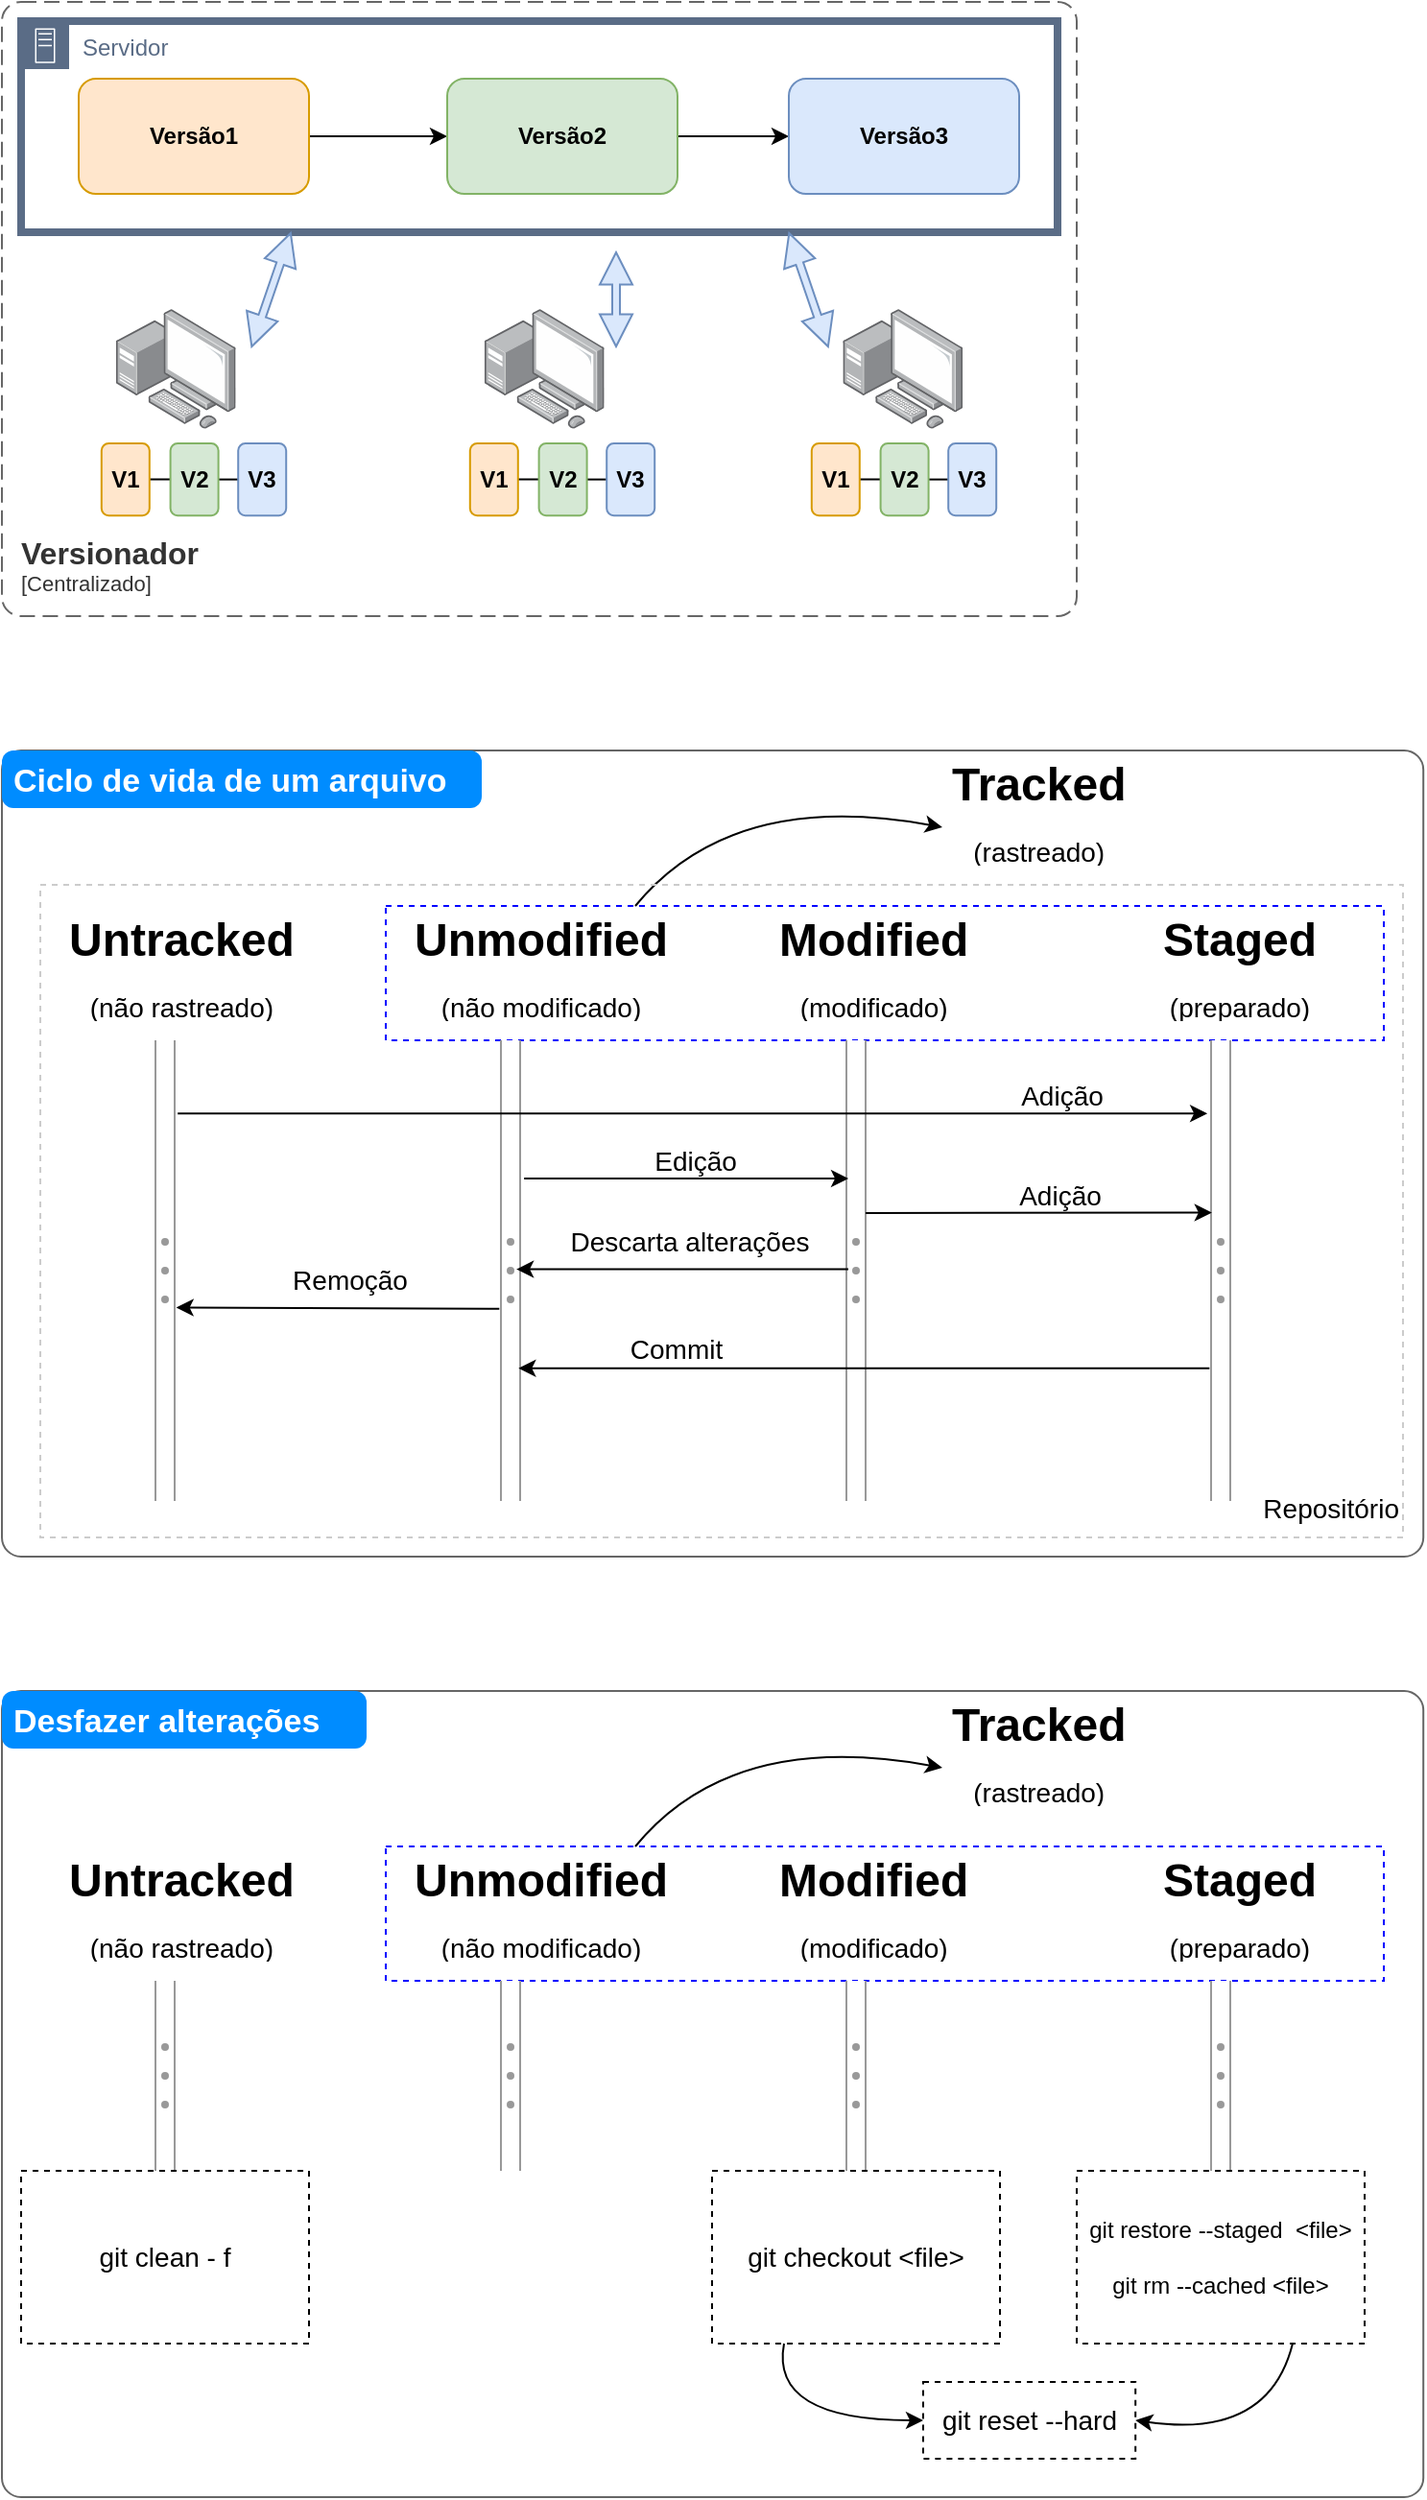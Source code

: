 <mxfile version="20.2.8" type="device"><diagram id="sbzTFoxWc9bYgqj8dJ7m" name="Page-1"><mxGraphModel dx="798" dy="593" grid="1" gridSize="10" guides="1" tooltips="1" connect="1" arrows="1" fold="1" page="1" pageScale="1" pageWidth="850" pageHeight="1100" math="0" shadow="0"><root><mxCell id="0"/><mxCell id="1" parent="0"/><object placeholders="1" c4Name="Versionador" c4Type="ContainerScopeBoundary" c4Application="Centralizado" label="&lt;font style=&quot;font-size: 16px&quot;&gt;&lt;b&gt;&lt;div style=&quot;text-align: left&quot;&gt;%c4Name%&lt;/div&gt;&lt;/b&gt;&lt;/font&gt;&lt;div style=&quot;text-align: left&quot;&gt;[%c4Application%]&lt;/div&gt;" id="xvijyo4ot158BjymFoz0-2"><mxCell style="rounded=1;fontSize=11;whiteSpace=wrap;html=1;dashed=1;arcSize=20;fillColor=none;strokeColor=#666666;fontColor=#333333;labelBackgroundColor=none;align=left;verticalAlign=bottom;labelBorderColor=none;spacingTop=0;spacing=10;dashPattern=8 4;metaEdit=1;rotatable=0;perimeter=rectanglePerimeter;noLabel=0;labelPadding=0;allowArrows=0;connectable=0;expand=0;recursiveResize=0;editable=1;pointerEvents=0;absoluteArcSize=1;points=[[0.25,0,0],[0.5,0,0],[0.75,0,0],[1,0.25,0],[1,0.5,0],[1,0.75,0],[0.75,1,0],[0.5,1,0],[0.25,1,0],[0,0.75,0],[0,0.5,0],[0,0.25,0]];" vertex="1" parent="1"><mxGeometry x="40" y="30" width="560" height="320" as="geometry"/></mxCell></object><mxCell id="xvijyo4ot158BjymFoz0-3" value="Servidor" style="points=[[0,0],[0.25,0],[0.5,0],[0.75,0],[1,0],[1,0.25],[1,0.5],[1,0.75],[1,1],[0.75,1],[0.5,1],[0.25,1],[0,1],[0,0.75],[0,0.5],[0,0.25]];outlineConnect=0;gradientColor=none;html=1;whiteSpace=wrap;fontSize=12;fontStyle=0;container=1;pointerEvents=0;collapsible=0;recursiveResize=0;shape=mxgraph.aws4.group;grIcon=mxgraph.aws4.group_on_premise;strokeColor=#5A6C86;fillColor=none;verticalAlign=top;align=left;spacingLeft=30;fontColor=#5A6C86;strokeWidth=4;" vertex="1" parent="1"><mxGeometry x="50" y="40" width="540" height="110" as="geometry"/></mxCell><mxCell id="xvijyo4ot158BjymFoz0-7" value="" style="edgeStyle=orthogonalEdgeStyle;rounded=0;orthogonalLoop=1;jettySize=auto;html=1;" edge="1" parent="1" source="xvijyo4ot158BjymFoz0-4" target="xvijyo4ot158BjymFoz0-5"><mxGeometry relative="1" as="geometry"/></mxCell><mxCell id="xvijyo4ot158BjymFoz0-4" value="&lt;b&gt;Versão1&lt;/b&gt;" style="rounded=1;whiteSpace=wrap;html=1;fillColor=#ffe6cc;strokeColor=#d79b00;" vertex="1" parent="1"><mxGeometry x="80" y="70" width="120" height="60" as="geometry"/></mxCell><mxCell id="xvijyo4ot158BjymFoz0-8" value="" style="edgeStyle=orthogonalEdgeStyle;rounded=0;orthogonalLoop=1;jettySize=auto;html=1;" edge="1" parent="1" source="xvijyo4ot158BjymFoz0-5" target="xvijyo4ot158BjymFoz0-6"><mxGeometry relative="1" as="geometry"/></mxCell><mxCell id="xvijyo4ot158BjymFoz0-5" value="&lt;b&gt;Versão2&lt;/b&gt;" style="rounded=1;whiteSpace=wrap;html=1;fillColor=#d5e8d4;strokeColor=#82b366;" vertex="1" parent="1"><mxGeometry x="272" y="70" width="120" height="60" as="geometry"/></mxCell><mxCell id="xvijyo4ot158BjymFoz0-6" value="&lt;b&gt;Versão3&lt;/b&gt;" style="rounded=1;whiteSpace=wrap;html=1;fillColor=#dae8fc;strokeColor=#6c8ebf;" vertex="1" parent="1"><mxGeometry x="450" y="70" width="120" height="60" as="geometry"/></mxCell><mxCell id="xvijyo4ot158BjymFoz0-9" value="" style="points=[];aspect=fixed;html=1;align=center;shadow=0;dashed=0;image;image=img/lib/allied_telesis/computer_and_terminals/Personal_Computer_with_Server.svg;strokeWidth=4;" vertex="1" parent="1"><mxGeometry x="99.4" y="190" width="62.4" height="62.4" as="geometry"/></mxCell><mxCell id="xvijyo4ot158BjymFoz0-19" style="edgeStyle=orthogonalEdgeStyle;rounded=0;orthogonalLoop=1;jettySize=auto;html=1;entryX=0;entryY=0.5;entryDx=0;entryDy=0;endArrow=none;endFill=0;" edge="1" parent="1" source="xvijyo4ot158BjymFoz0-10" target="xvijyo4ot158BjymFoz0-11"><mxGeometry relative="1" as="geometry"/></mxCell><mxCell id="xvijyo4ot158BjymFoz0-10" value="&lt;b&gt;V1&lt;/b&gt;" style="rounded=1;whiteSpace=wrap;html=1;fillColor=#ffe6cc;strokeColor=#d79b00;" vertex="1" parent="1"><mxGeometry x="91.9" y="260" width="25" height="37.6" as="geometry"/></mxCell><mxCell id="xvijyo4ot158BjymFoz0-20" style="edgeStyle=orthogonalEdgeStyle;rounded=0;orthogonalLoop=1;jettySize=auto;html=1;exitX=1;exitY=0.5;exitDx=0;exitDy=0;entryX=0;entryY=0.5;entryDx=0;entryDy=0;endArrow=none;endFill=0;" edge="1" parent="1" source="xvijyo4ot158BjymFoz0-11" target="xvijyo4ot158BjymFoz0-12"><mxGeometry relative="1" as="geometry"/></mxCell><mxCell id="xvijyo4ot158BjymFoz0-11" value="&lt;b&gt;V2&lt;/b&gt;" style="rounded=1;whiteSpace=wrap;html=1;fillColor=#d5e8d4;strokeColor=#82b366;" vertex="1" parent="1"><mxGeometry x="127.8" y="260" width="25" height="37.6" as="geometry"/></mxCell><mxCell id="xvijyo4ot158BjymFoz0-12" value="&lt;b&gt;V3&lt;/b&gt;" style="rounded=1;whiteSpace=wrap;html=1;fillColor=#dae8fc;strokeColor=#6c8ebf;" vertex="1" parent="1"><mxGeometry x="163.1" y="260" width="25" height="37.6" as="geometry"/></mxCell><mxCell id="xvijyo4ot158BjymFoz0-13" value="" style="points=[];aspect=fixed;html=1;align=center;shadow=0;dashed=0;image;image=img/lib/allied_telesis/computer_and_terminals/Personal_Computer_with_Server.svg;strokeWidth=4;" vertex="1" parent="1"><mxGeometry x="478.2" y="190" width="62.4" height="62.4" as="geometry"/></mxCell><mxCell id="xvijyo4ot158BjymFoz0-14" value="" style="points=[];aspect=fixed;html=1;align=center;shadow=0;dashed=0;image;image=img/lib/allied_telesis/computer_and_terminals/Personal_Computer_with_Server.svg;strokeWidth=4;" vertex="1" parent="1"><mxGeometry x="291.4" y="190" width="62.4" height="62.4" as="geometry"/></mxCell><mxCell id="xvijyo4ot158BjymFoz0-15" value="" style="shape=flexArrow;endArrow=classic;startArrow=classic;html=1;rounded=0;width=4;endSize=5.26;startWidth=12;startSize=5.26;endWidth=12;fillColor=#dae8fc;strokeColor=#6c8ebf;" edge="1" parent="1"><mxGeometry width="100" height="100" relative="1" as="geometry"><mxPoint x="170" y="210" as="sourcePoint"/><mxPoint x="190.6" y="150" as="targetPoint"/></mxGeometry></mxCell><mxCell id="xvijyo4ot158BjymFoz0-16" value="" style="shape=flexArrow;endArrow=classic;startArrow=classic;html=1;rounded=0;width=4;endSize=5.26;startWidth=12;startSize=5.26;endWidth=12;fillColor=#dae8fc;strokeColor=#6c8ebf;" edge="1" parent="1"><mxGeometry width="100" height="100" relative="1" as="geometry"><mxPoint x="360" y="210" as="sourcePoint"/><mxPoint x="360" y="160" as="targetPoint"/></mxGeometry></mxCell><mxCell id="xvijyo4ot158BjymFoz0-17" value="" style="shape=flexArrow;endArrow=classic;startArrow=classic;html=1;rounded=0;width=4;endSize=5.26;startWidth=12;startSize=5.26;endWidth=12;fillColor=#dae8fc;strokeColor=#6c8ebf;" edge="1" parent="1"><mxGeometry width="100" height="100" relative="1" as="geometry"><mxPoint x="450" y="150" as="sourcePoint"/><mxPoint x="470.6" y="210" as="targetPoint"/></mxGeometry></mxCell><mxCell id="xvijyo4ot158BjymFoz0-21" style="edgeStyle=orthogonalEdgeStyle;rounded=0;orthogonalLoop=1;jettySize=auto;html=1;entryX=0;entryY=0.5;entryDx=0;entryDy=0;endArrow=none;endFill=0;" edge="1" parent="1" source="xvijyo4ot158BjymFoz0-22" target="xvijyo4ot158BjymFoz0-24"><mxGeometry relative="1" as="geometry"/></mxCell><mxCell id="xvijyo4ot158BjymFoz0-22" value="&lt;b&gt;V1&lt;/b&gt;" style="rounded=1;whiteSpace=wrap;html=1;fillColor=#ffe6cc;strokeColor=#d79b00;" vertex="1" parent="1"><mxGeometry x="283.9" y="260" width="25" height="37.6" as="geometry"/></mxCell><mxCell id="xvijyo4ot158BjymFoz0-23" style="edgeStyle=orthogonalEdgeStyle;rounded=0;orthogonalLoop=1;jettySize=auto;html=1;exitX=1;exitY=0.5;exitDx=0;exitDy=0;entryX=0;entryY=0.5;entryDx=0;entryDy=0;endArrow=none;endFill=0;" edge="1" parent="1" source="xvijyo4ot158BjymFoz0-24" target="xvijyo4ot158BjymFoz0-25"><mxGeometry relative="1" as="geometry"/></mxCell><mxCell id="xvijyo4ot158BjymFoz0-24" value="&lt;b&gt;V2&lt;/b&gt;" style="rounded=1;whiteSpace=wrap;html=1;fillColor=#d5e8d4;strokeColor=#82b366;" vertex="1" parent="1"><mxGeometry x="319.8" y="260" width="25" height="37.6" as="geometry"/></mxCell><mxCell id="xvijyo4ot158BjymFoz0-25" value="&lt;b&gt;V3&lt;/b&gt;" style="rounded=1;whiteSpace=wrap;html=1;fillColor=#dae8fc;strokeColor=#6c8ebf;" vertex="1" parent="1"><mxGeometry x="355.1" y="260" width="25" height="37.6" as="geometry"/></mxCell><mxCell id="xvijyo4ot158BjymFoz0-26" style="edgeStyle=orthogonalEdgeStyle;rounded=0;orthogonalLoop=1;jettySize=auto;html=1;entryX=0;entryY=0.5;entryDx=0;entryDy=0;endArrow=none;endFill=0;" edge="1" parent="1" source="xvijyo4ot158BjymFoz0-27" target="xvijyo4ot158BjymFoz0-29"><mxGeometry relative="1" as="geometry"/></mxCell><mxCell id="xvijyo4ot158BjymFoz0-27" value="&lt;b&gt;V1&lt;/b&gt;" style="rounded=1;whiteSpace=wrap;html=1;fillColor=#ffe6cc;strokeColor=#d79b00;" vertex="1" parent="1"><mxGeometry x="461.9" y="260" width="25" height="37.6" as="geometry"/></mxCell><mxCell id="xvijyo4ot158BjymFoz0-28" style="edgeStyle=orthogonalEdgeStyle;rounded=0;orthogonalLoop=1;jettySize=auto;html=1;exitX=1;exitY=0.5;exitDx=0;exitDy=0;entryX=0;entryY=0.5;entryDx=0;entryDy=0;endArrow=none;endFill=0;" edge="1" parent="1" source="xvijyo4ot158BjymFoz0-29" target="xvijyo4ot158BjymFoz0-30"><mxGeometry relative="1" as="geometry"/></mxCell><mxCell id="xvijyo4ot158BjymFoz0-29" value="&lt;b&gt;V2&lt;/b&gt;" style="rounded=1;whiteSpace=wrap;html=1;fillColor=#d5e8d4;strokeColor=#82b366;" vertex="1" parent="1"><mxGeometry x="497.8" y="260" width="25" height="37.6" as="geometry"/></mxCell><mxCell id="xvijyo4ot158BjymFoz0-30" value="&lt;b&gt;V3&lt;/b&gt;" style="rounded=1;whiteSpace=wrap;html=1;fillColor=#dae8fc;strokeColor=#6c8ebf;" vertex="1" parent="1"><mxGeometry x="533.1" y="260" width="25" height="37.6" as="geometry"/></mxCell><mxCell id="xvijyo4ot158BjymFoz0-32" value="" style="shape=mxgraph.mockup.containers.marginRect;rectMarginTop=10;strokeColor=#666666;strokeWidth=1;dashed=0;rounded=1;arcSize=5;recursiveResize=0;" vertex="1" parent="1"><mxGeometry x="40" y="410" width="740.6" height="430" as="geometry"/></mxCell><mxCell id="xvijyo4ot158BjymFoz0-44" value="" style="rounded=0;whiteSpace=wrap;html=1;dashed=1;strokeColor=#0000FF;strokeWidth=1;fontSize=14;fillColor=none;" vertex="1" parent="xvijyo4ot158BjymFoz0-32"><mxGeometry x="200" y="91" width="520" height="70" as="geometry"/></mxCell><mxCell id="xvijyo4ot158BjymFoz0-33" value="Ciclo de vida de um arquivo" style="shape=rect;strokeColor=none;fillColor=#008cff;strokeWidth=1;dashed=0;rounded=1;arcSize=20;fontColor=#ffffff;fontSize=17;spacing=2;spacingTop=-2;align=left;autosize=1;spacingLeft=4;resizeWidth=0;resizeHeight=0;perimeter=none;fontStyle=1" vertex="1" parent="xvijyo4ot158BjymFoz0-32"><mxGeometry y="10" width="250" height="30" as="geometry"/></mxCell><mxCell id="xvijyo4ot158BjymFoz0-34" value="" style="verticalLabelPosition=bottom;shadow=0;dashed=0;align=center;html=1;verticalAlign=top;strokeWidth=1;shape=mxgraph.mockup.forms.splitter;strokeColor=#999999;direction=north;" vertex="1" parent="xvijyo4ot158BjymFoz0-32"><mxGeometry x="80.0" y="161" width="10" height="240" as="geometry"/></mxCell><mxCell id="xvijyo4ot158BjymFoz0-38" value="&lt;h1 style=&quot;line-height: 1;&quot; align=&quot;center&quot;&gt;Unmodified&lt;/h1&gt;&lt;div style=&quot;font-size: 14px; line-height: 1;&quot; align=&quot;center&quot;&gt;&lt;font style=&quot;font-size: 14px;&quot;&gt;(não modificado)&lt;/font&gt;&lt;span style=&quot;white-space: pre;&quot;&gt;&lt;/span&gt;&lt;br&gt;&lt;/div&gt;" style="text;html=1;strokeColor=none;fillColor=none;spacing=5;spacingTop=-20;whiteSpace=wrap;overflow=hidden;rounded=0;strokeWidth=4;" vertex="1" parent="xvijyo4ot158BjymFoz0-32"><mxGeometry x="210" y="91" width="149.4" height="80" as="geometry"/></mxCell><mxCell id="xvijyo4ot158BjymFoz0-40" value="&lt;h1 style=&quot;line-height: 1;&quot; align=&quot;center&quot;&gt;Staged&lt;/h1&gt;&lt;div style=&quot;font-size: 14px; line-height: 1;&quot; align=&quot;center&quot;&gt;&lt;font style=&quot;font-size: 14px;&quot;&gt;(preparado)&lt;/font&gt;&lt;span style=&quot;white-space: pre;&quot;&gt;&lt;/span&gt;&lt;br&gt;&lt;/div&gt;" style="text;html=1;strokeColor=none;fillColor=none;spacing=5;spacingTop=-20;whiteSpace=wrap;overflow=hidden;rounded=0;strokeWidth=4;" vertex="1" parent="xvijyo4ot158BjymFoz0-32"><mxGeometry x="600" y="91" width="99.4" height="80" as="geometry"/></mxCell><mxCell id="xvijyo4ot158BjymFoz0-39" value="&lt;h1 style=&quot;line-height: 1;&quot; align=&quot;center&quot;&gt;Modified&lt;/h1&gt;&lt;div style=&quot;font-size: 14px; line-height: 1;&quot; align=&quot;center&quot;&gt;&lt;font style=&quot;font-size: 14px;&quot;&gt;(modificado)&lt;/font&gt;&lt;span style=&quot;white-space: pre;&quot;&gt;&lt;/span&gt;&lt;br&gt;&lt;/div&gt;" style="text;html=1;strokeColor=none;fillColor=none;spacing=5;spacingTop=-20;whiteSpace=wrap;overflow=hidden;rounded=0;strokeWidth=4;" vertex="1" parent="xvijyo4ot158BjymFoz0-32"><mxGeometry x="400.3" y="91" width="119.4" height="80" as="geometry"/></mxCell><mxCell id="xvijyo4ot158BjymFoz0-41" value="&lt;h1 style=&quot;line-height: 1;&quot; align=&quot;center&quot;&gt;Untracked&lt;/h1&gt;&lt;div style=&quot;font-size: 14px; line-height: 1;&quot; align=&quot;center&quot;&gt;&lt;font style=&quot;font-size: 14px;&quot;&gt;(não rastreado)&lt;/font&gt;&lt;span style=&quot;white-space: pre;&quot;&gt;&lt;/span&gt;&lt;br&gt;&lt;/div&gt;" style="text;html=1;strokeColor=none;fillColor=none;spacing=5;spacingTop=-20;whiteSpace=wrap;overflow=hidden;rounded=0;strokeWidth=4;" vertex="1" parent="xvijyo4ot158BjymFoz0-32"><mxGeometry x="30" y="91" width="130" height="80" as="geometry"/></mxCell><mxCell id="xvijyo4ot158BjymFoz0-45" value="" style="verticalLabelPosition=bottom;shadow=0;dashed=0;align=center;html=1;verticalAlign=top;strokeWidth=1;shape=mxgraph.mockup.forms.splitter;strokeColor=#999999;direction=north;" vertex="1" parent="xvijyo4ot158BjymFoz0-32"><mxGeometry x="260" y="161" width="10" height="240" as="geometry"/></mxCell><mxCell id="xvijyo4ot158BjymFoz0-46" value="" style="verticalLabelPosition=bottom;shadow=0;dashed=0;align=center;html=1;verticalAlign=top;strokeWidth=1;shape=mxgraph.mockup.forms.splitter;strokeColor=#999999;direction=north;" vertex="1" parent="xvijyo4ot158BjymFoz0-32"><mxGeometry x="440" y="161" width="10" height="240" as="geometry"/></mxCell><mxCell id="xvijyo4ot158BjymFoz0-47" value="" style="verticalLabelPosition=bottom;shadow=0;dashed=0;align=center;html=1;verticalAlign=top;strokeWidth=1;shape=mxgraph.mockup.forms.splitter;strokeColor=#999999;direction=north;" vertex="1" parent="xvijyo4ot158BjymFoz0-32"><mxGeometry x="630" y="161" width="10" height="240" as="geometry"/></mxCell><mxCell id="xvijyo4ot158BjymFoz0-50" value="" style="endArrow=classic;html=1;rounded=0;fontSize=14;exitX=0.841;exitY=1.159;exitDx=0;exitDy=0;exitPerimeter=0;spacing=2;verticalAlign=middle;jumpSize=4;sketch=0;entryX=0.841;entryY=-0.194;entryDx=0;entryDy=0;entryPerimeter=0;align=right;" edge="1" parent="xvijyo4ot158BjymFoz0-32" source="xvijyo4ot158BjymFoz0-34" target="xvijyo4ot158BjymFoz0-47"><mxGeometry width="50" height="50" relative="1" as="geometry"><mxPoint x="89.38" y="199.16" as="sourcePoint"/><mxPoint x="630.07" y="199.16" as="targetPoint"/></mxGeometry></mxCell><mxCell id="xvijyo4ot158BjymFoz0-51" value="&lt;span style=&quot;&quot;&gt;Adição&lt;/span&gt;" style="edgeLabel;html=1;align=center;verticalAlign=middle;resizable=0;points=[];fontSize=14;labelBackgroundColor=none;" vertex="1" connectable="0" parent="xvijyo4ot158BjymFoz0-50"><mxGeometry x="0.838" y="1" relative="1" as="geometry"><mxPoint x="-33" y="-8" as="offset"/></mxGeometry></mxCell><mxCell id="xvijyo4ot158BjymFoz0-54" value="" style="endArrow=classic;html=1;rounded=0;fontSize=14;exitX=0.625;exitY=1;exitDx=0;exitDy=0;exitPerimeter=0;spacing=2;verticalAlign=middle;jumpSize=4;sketch=0;entryX=0.626;entryY=0.041;entryDx=0;entryDy=0;entryPerimeter=0;align=right;" edge="1" parent="xvijyo4ot158BjymFoz0-32" source="xvijyo4ot158BjymFoz0-46" target="xvijyo4ot158BjymFoz0-47"><mxGeometry width="50" height="50" relative="1" as="geometry"><mxPoint x="93.12" y="251.96" as="sourcePoint"/><mxPoint x="630.0" y="251.0" as="targetPoint"/></mxGeometry></mxCell><mxCell id="xvijyo4ot158BjymFoz0-55" value="&lt;span style=&quot;&quot;&gt;Adição&lt;/span&gt;" style="edgeLabel;html=1;align=center;verticalAlign=middle;resizable=0;points=[];fontSize=14;labelBackgroundColor=none;" vertex="1" connectable="0" parent="xvijyo4ot158BjymFoz0-54"><mxGeometry x="0.838" y="1" relative="1" as="geometry"><mxPoint x="-65" y="-8" as="offset"/></mxGeometry></mxCell><mxCell id="xvijyo4ot158BjymFoz0-52" value="" style="endArrow=classic;html=1;rounded=0;fontSize=14;spacing=2;verticalAlign=middle;jumpSize=4;sketch=0;align=right;exitX=0.7;exitY=1.207;exitDx=0;exitDy=0;exitPerimeter=0;entryX=0.7;entryY=0.103;entryDx=0;entryDy=0;entryPerimeter=0;" edge="1" parent="xvijyo4ot158BjymFoz0-32" source="xvijyo4ot158BjymFoz0-45" target="xvijyo4ot158BjymFoz0-46"><mxGeometry width="50" height="50" relative="1" as="geometry"><mxPoint x="270" y="231" as="sourcePoint"/><mxPoint x="440" y="232" as="targetPoint"/></mxGeometry></mxCell><mxCell id="xvijyo4ot158BjymFoz0-53" value="E&lt;span style=&quot;&quot;&gt;dição&lt;/span&gt;" style="edgeLabel;html=1;align=center;verticalAlign=middle;resizable=0;points=[];fontSize=14;labelBackgroundColor=none;" vertex="1" connectable="0" parent="xvijyo4ot158BjymFoz0-52"><mxGeometry x="0.838" y="1" relative="1" as="geometry"><mxPoint x="-67" y="-8" as="offset"/></mxGeometry></mxCell><mxCell id="xvijyo4ot158BjymFoz0-60" value="" style="endArrow=classic;html=1;rounded=0;fontSize=14;spacing=2;verticalAlign=middle;jumpSize=4;sketch=0;align=right;exitX=0.503;exitY=0.1;exitDx=0;exitDy=0;exitPerimeter=0;entryX=0.503;entryY=0.806;entryDx=0;entryDy=0;entryPerimeter=0;" edge="1" parent="xvijyo4ot158BjymFoz0-32" source="xvijyo4ot158BjymFoz0-46" target="xvijyo4ot158BjymFoz0-45"><mxGeometry width="50" height="50" relative="1" as="geometry"><mxPoint x="438.96" y="280.66" as="sourcePoint"/><mxPoint x="270.0" y="280.66" as="targetPoint"/></mxGeometry></mxCell><mxCell id="xvijyo4ot158BjymFoz0-61" value="Descarta alterações" style="edgeLabel;html=1;align=center;verticalAlign=middle;resizable=0;points=[];fontSize=14;labelBackgroundColor=none;" vertex="1" connectable="0" parent="xvijyo4ot158BjymFoz0-60"><mxGeometry x="0.838" y="1" relative="1" as="geometry"><mxPoint x="76" y="-16" as="offset"/></mxGeometry></mxCell><mxCell id="xvijyo4ot158BjymFoz0-62" value="" style="endArrow=classic;html=1;rounded=0;fontSize=14;spacing=2;verticalAlign=middle;jumpSize=4;sketch=0;align=right;exitX=0.417;exitY=-0.083;exitDx=0;exitDy=0;exitPerimeter=0;entryX=0.42;entryY=1.083;entryDx=0;entryDy=0;entryPerimeter=0;" edge="1" parent="xvijyo4ot158BjymFoz0-32" source="xvijyo4ot158BjymFoz0-45" target="xvijyo4ot158BjymFoz0-34"><mxGeometry width="50" height="50" relative="1" as="geometry"><mxPoint x="260" y="301.0" as="sourcePoint"/><mxPoint x="91.04" y="301.0" as="targetPoint"/></mxGeometry></mxCell><mxCell id="xvijyo4ot158BjymFoz0-63" value="Remoção" style="edgeLabel;html=1;align=center;verticalAlign=middle;resizable=0;points=[];fontSize=14;labelBackgroundColor=none;" vertex="1" connectable="0" parent="xvijyo4ot158BjymFoz0-62"><mxGeometry x="0.838" y="1" relative="1" as="geometry"><mxPoint x="76" y="-16" as="offset"/></mxGeometry></mxCell><mxCell id="xvijyo4ot158BjymFoz0-64" value="" style="endArrow=classic;html=1;rounded=0;fontSize=14;exitX=0.288;exitY=-0.083;exitDx=0;exitDy=0;exitPerimeter=0;spacing=2;verticalAlign=middle;jumpSize=4;sketch=0;align=right;entryX=0.288;entryY=0.917;entryDx=0;entryDy=0;entryPerimeter=0;" edge="1" parent="xvijyo4ot158BjymFoz0-32" source="xvijyo4ot158BjymFoz0-47" target="xvijyo4ot158BjymFoz0-45"><mxGeometry width="50" height="50" relative="1" as="geometry"><mxPoint x="630.69" y="331" as="sourcePoint"/><mxPoint x="270" y="331" as="targetPoint"/></mxGeometry></mxCell><mxCell id="xvijyo4ot158BjymFoz0-65" value="Commit" style="edgeLabel;html=1;align=center;verticalAlign=middle;resizable=0;points=[];fontSize=14;labelBackgroundColor=none;" vertex="1" connectable="0" parent="xvijyo4ot158BjymFoz0-64"><mxGeometry x="0.838" y="1" relative="1" as="geometry"><mxPoint x="53" y="-11" as="offset"/></mxGeometry></mxCell><mxCell id="xvijyo4ot158BjymFoz0-68" value="&lt;h1 style=&quot;line-height: 1;&quot; align=&quot;center&quot;&gt;Tracked&lt;/h1&gt;&lt;div style=&quot;font-size: 14px; line-height: 1;&quot; align=&quot;center&quot;&gt;&lt;font style=&quot;font-size: 14px;&quot;&gt;(rastreado)&lt;/font&gt;&lt;span style=&quot;white-space: pre;&quot;&gt;&lt;/span&gt;&lt;br&gt;&lt;/div&gt;" style="text;html=1;strokeColor=none;fillColor=none;spacing=5;spacingTop=-20;whiteSpace=wrap;overflow=hidden;rounded=0;strokeWidth=4;" vertex="1" parent="xvijyo4ot158BjymFoz0-32"><mxGeometry x="490" y="10" width="119.4" height="80" as="geometry"/></mxCell><mxCell id="xvijyo4ot158BjymFoz0-69" value="" style="curved=1;endArrow=classic;html=1;rounded=0;sketch=0;fontSize=14;jumpSize=4;exitX=0.25;exitY=0;exitDx=0;exitDy=0;entryX=0;entryY=0.5;entryDx=0;entryDy=0;" edge="1" parent="xvijyo4ot158BjymFoz0-32" source="xvijyo4ot158BjymFoz0-44" target="xvijyo4ot158BjymFoz0-68"><mxGeometry width="50" height="50" relative="1" as="geometry"><mxPoint x="330" y="210" as="sourcePoint"/><mxPoint x="380" y="160" as="targetPoint"/><Array as="points"><mxPoint x="380" y="30"/></Array></mxGeometry></mxCell><mxCell id="xvijyo4ot158BjymFoz0-70" value="" style="rounded=0;whiteSpace=wrap;html=1;dashed=1;labelBackgroundColor=none;strokeColor=#CCCCCC;strokeWidth=1;fontSize=14;fillColor=none;" vertex="1" parent="1"><mxGeometry x="60" y="490" width="710" height="340" as="geometry"/></mxCell><mxCell id="xvijyo4ot158BjymFoz0-71" value="&lt;div align=&quot;right&quot;&gt;Repositório&lt;/div&gt;" style="text;html=1;strokeColor=none;fillColor=none;align=right;verticalAlign=middle;whiteSpace=wrap;rounded=0;dashed=1;labelBackgroundColor=none;strokeWidth=1;fontSize=14;" vertex="1" parent="1"><mxGeometry x="690" y="800" width="80" height="30" as="geometry"/></mxCell><mxCell id="xvijyo4ot158BjymFoz0-72" value="" style="shape=mxgraph.mockup.containers.marginRect;rectMarginTop=10;strokeColor=#666666;strokeWidth=1;dashed=0;rounded=1;arcSize=5;recursiveResize=0;" vertex="1" parent="1"><mxGeometry x="40" y="900" width="740.6" height="430" as="geometry"/></mxCell><mxCell id="xvijyo4ot158BjymFoz0-73" value="" style="rounded=0;whiteSpace=wrap;html=1;dashed=1;strokeColor=#0000FF;strokeWidth=1;fontSize=14;fillColor=none;" vertex="1" parent="xvijyo4ot158BjymFoz0-72"><mxGeometry x="200" y="91" width="520" height="70" as="geometry"/></mxCell><mxCell id="xvijyo4ot158BjymFoz0-74" value="Desfazer alterações" style="shape=rect;strokeColor=none;fillColor=#008cff;strokeWidth=1;dashed=0;rounded=1;arcSize=20;fontColor=#ffffff;fontSize=17;spacing=2;spacingTop=-2;align=left;autosize=1;spacingLeft=4;resizeWidth=0;resizeHeight=0;perimeter=none;fontStyle=1" vertex="1" parent="xvijyo4ot158BjymFoz0-72"><mxGeometry y="10" width="190" height="30" as="geometry"/></mxCell><mxCell id="xvijyo4ot158BjymFoz0-75" value="" style="verticalLabelPosition=bottom;shadow=0;dashed=0;align=center;html=1;verticalAlign=top;strokeWidth=1;shape=mxgraph.mockup.forms.splitter;strokeColor=#999999;direction=north;" vertex="1" parent="xvijyo4ot158BjymFoz0-72"><mxGeometry x="80.0" y="161" width="10" height="99" as="geometry"/></mxCell><mxCell id="xvijyo4ot158BjymFoz0-76" value="&lt;h1 style=&quot;line-height: 1;&quot; align=&quot;center&quot;&gt;Unmodified&lt;/h1&gt;&lt;div style=&quot;font-size: 14px; line-height: 1;&quot; align=&quot;center&quot;&gt;&lt;font style=&quot;font-size: 14px;&quot;&gt;(não modificado)&lt;/font&gt;&lt;span style=&quot;white-space: pre;&quot;&gt;&lt;/span&gt;&lt;br&gt;&lt;/div&gt;" style="text;html=1;strokeColor=none;fillColor=none;spacing=5;spacingTop=-20;whiteSpace=wrap;overflow=hidden;rounded=0;strokeWidth=4;" vertex="1" parent="xvijyo4ot158BjymFoz0-72"><mxGeometry x="210" y="91" width="149.4" height="80" as="geometry"/></mxCell><mxCell id="xvijyo4ot158BjymFoz0-77" value="&lt;h1 style=&quot;line-height: 1;&quot; align=&quot;center&quot;&gt;Staged&lt;/h1&gt;&lt;div style=&quot;font-size: 14px; line-height: 1;&quot; align=&quot;center&quot;&gt;&lt;font style=&quot;font-size: 14px;&quot;&gt;(preparado)&lt;/font&gt;&lt;span style=&quot;white-space: pre;&quot;&gt;&lt;/span&gt;&lt;br&gt;&lt;/div&gt;" style="text;html=1;strokeColor=none;fillColor=none;spacing=5;spacingTop=-20;whiteSpace=wrap;overflow=hidden;rounded=0;strokeWidth=4;" vertex="1" parent="xvijyo4ot158BjymFoz0-72"><mxGeometry x="600" y="91" width="99.4" height="80" as="geometry"/></mxCell><mxCell id="xvijyo4ot158BjymFoz0-78" value="&lt;h1 style=&quot;line-height: 1;&quot; align=&quot;center&quot;&gt;Modified&lt;/h1&gt;&lt;div style=&quot;font-size: 14px; line-height: 1;&quot; align=&quot;center&quot;&gt;&lt;font style=&quot;font-size: 14px;&quot;&gt;(modificado)&lt;/font&gt;&lt;span style=&quot;white-space: pre;&quot;&gt;&lt;/span&gt;&lt;br&gt;&lt;/div&gt;" style="text;html=1;strokeColor=none;fillColor=none;spacing=5;spacingTop=-20;whiteSpace=wrap;overflow=hidden;rounded=0;strokeWidth=4;" vertex="1" parent="xvijyo4ot158BjymFoz0-72"><mxGeometry x="400.3" y="91" width="119.4" height="80" as="geometry"/></mxCell><mxCell id="xvijyo4ot158BjymFoz0-79" value="&lt;h1 style=&quot;line-height: 1;&quot; align=&quot;center&quot;&gt;Untracked&lt;/h1&gt;&lt;div style=&quot;font-size: 14px; line-height: 1;&quot; align=&quot;center&quot;&gt;&lt;font style=&quot;font-size: 14px;&quot;&gt;(não rastreado)&lt;/font&gt;&lt;span style=&quot;white-space: pre;&quot;&gt;&lt;/span&gt;&lt;br&gt;&lt;/div&gt;" style="text;html=1;strokeColor=none;fillColor=none;spacing=5;spacingTop=-20;whiteSpace=wrap;overflow=hidden;rounded=0;strokeWidth=4;" vertex="1" parent="xvijyo4ot158BjymFoz0-72"><mxGeometry x="30" y="91" width="130" height="80" as="geometry"/></mxCell><mxCell id="xvijyo4ot158BjymFoz0-80" value="" style="verticalLabelPosition=bottom;shadow=0;dashed=0;align=center;html=1;verticalAlign=top;strokeWidth=1;shape=mxgraph.mockup.forms.splitter;strokeColor=#999999;direction=north;" vertex="1" parent="xvijyo4ot158BjymFoz0-72"><mxGeometry x="260" y="161" width="10" height="99" as="geometry"/></mxCell><mxCell id="xvijyo4ot158BjymFoz0-81" value="" style="verticalLabelPosition=bottom;shadow=0;dashed=0;align=center;html=1;verticalAlign=top;strokeWidth=1;shape=mxgraph.mockup.forms.splitter;strokeColor=#999999;direction=north;" vertex="1" parent="xvijyo4ot158BjymFoz0-72"><mxGeometry x="440" y="161" width="10" height="99" as="geometry"/></mxCell><mxCell id="xvijyo4ot158BjymFoz0-82" value="" style="verticalLabelPosition=bottom;shadow=0;dashed=0;align=center;html=1;verticalAlign=top;strokeWidth=1;shape=mxgraph.mockup.forms.splitter;strokeColor=#999999;direction=north;" vertex="1" parent="xvijyo4ot158BjymFoz0-72"><mxGeometry x="630" y="161" width="10" height="99" as="geometry"/></mxCell><mxCell id="xvijyo4ot158BjymFoz0-95" value="&lt;h1 style=&quot;line-height: 1;&quot; align=&quot;center&quot;&gt;Tracked&lt;/h1&gt;&lt;div style=&quot;font-size: 14px; line-height: 1;&quot; align=&quot;center&quot;&gt;&lt;font style=&quot;font-size: 14px;&quot;&gt;(rastreado)&lt;/font&gt;&lt;span style=&quot;white-space: pre;&quot;&gt;&lt;/span&gt;&lt;br&gt;&lt;/div&gt;" style="text;html=1;strokeColor=none;fillColor=none;spacing=5;spacingTop=-20;whiteSpace=wrap;overflow=hidden;rounded=0;strokeWidth=4;" vertex="1" parent="xvijyo4ot158BjymFoz0-72"><mxGeometry x="490" y="10" width="119.4" height="80" as="geometry"/></mxCell><mxCell id="xvijyo4ot158BjymFoz0-96" value="" style="curved=1;endArrow=classic;html=1;rounded=0;sketch=0;fontSize=14;jumpSize=4;exitX=0.25;exitY=0;exitDx=0;exitDy=0;entryX=0;entryY=0.5;entryDx=0;entryDy=0;" edge="1" parent="xvijyo4ot158BjymFoz0-72" source="xvijyo4ot158BjymFoz0-73" target="xvijyo4ot158BjymFoz0-95"><mxGeometry width="50" height="50" relative="1" as="geometry"><mxPoint x="330" y="210" as="sourcePoint"/><mxPoint x="380" y="160" as="targetPoint"/><Array as="points"><mxPoint x="380" y="30"/></Array></mxGeometry></mxCell><mxCell id="xvijyo4ot158BjymFoz0-98" value="git clean - f" style="text;html=1;strokeColor=default;fillColor=none;align=center;verticalAlign=middle;whiteSpace=wrap;rounded=0;dashed=1;labelBackgroundColor=none;strokeWidth=1;fontSize=14;" vertex="1" parent="xvijyo4ot158BjymFoz0-72"><mxGeometry x="10" y="260" width="150" height="90" as="geometry"/></mxCell><mxCell id="xvijyo4ot158BjymFoz0-99" value="git checkout &amp;lt;file&amp;gt;" style="text;html=1;strokeColor=default;fillColor=none;align=center;verticalAlign=middle;whiteSpace=wrap;rounded=0;dashed=1;labelBackgroundColor=none;strokeWidth=1;fontSize=14;" vertex="1" parent="xvijyo4ot158BjymFoz0-72"><mxGeometry x="370" y="260" width="150" height="90" as="geometry"/></mxCell><mxCell id="xvijyo4ot158BjymFoz0-100" value="&lt;div style=&quot;font-size: 12px;&quot;&gt;git restore --staged&amp;nbsp; &amp;lt;file&amp;gt;&lt;br style=&quot;font-size: 12px;&quot;&gt;&lt;/div&gt;&lt;div style=&quot;font-size: 12px;&quot;&gt;&lt;br style=&quot;font-size: 12px;&quot;&gt;&lt;/div&gt;&lt;div style=&quot;font-size: 12px;&quot;&gt;git rm --cached &amp;lt;file&amp;gt;&lt;br style=&quot;font-size: 12px;&quot;&gt;&lt;/div&gt;" style="text;html=1;strokeColor=default;fillColor=none;align=center;verticalAlign=middle;whiteSpace=wrap;rounded=0;dashed=1;labelBackgroundColor=none;strokeWidth=1;fontSize=12;" vertex="1" parent="xvijyo4ot158BjymFoz0-72"><mxGeometry x="560" y="260" width="150" height="90" as="geometry"/></mxCell><mxCell id="xvijyo4ot158BjymFoz0-101" value="git reset --hard" style="text;html=1;strokeColor=default;fillColor=none;align=center;verticalAlign=middle;whiteSpace=wrap;rounded=0;dashed=1;labelBackgroundColor=none;strokeWidth=1;fontSize=14;" vertex="1" parent="xvijyo4ot158BjymFoz0-72"><mxGeometry x="480" y="370" width="110.6" height="40" as="geometry"/></mxCell><mxCell id="xvijyo4ot158BjymFoz0-102" value="" style="curved=1;endArrow=classic;html=1;rounded=0;sketch=0;fontSize=14;jumpSize=4;exitX=0.25;exitY=1;exitDx=0;exitDy=0;entryX=0;entryY=0.5;entryDx=0;entryDy=0;" edge="1" parent="xvijyo4ot158BjymFoz0-72" source="xvijyo4ot158BjymFoz0-99" target="xvijyo4ot158BjymFoz0-101"><mxGeometry width="50" height="50" relative="1" as="geometry"><mxPoint x="210" y="381" as="sourcePoint"/><mxPoint x="370" y="340" as="targetPoint"/><Array as="points"><mxPoint x="400" y="390"/></Array></mxGeometry></mxCell><mxCell id="xvijyo4ot158BjymFoz0-103" value="" style="curved=1;endArrow=classic;html=1;rounded=0;sketch=0;fontSize=14;jumpSize=4;exitX=0.75;exitY=1;exitDx=0;exitDy=0;entryX=1;entryY=0.5;entryDx=0;entryDy=0;" edge="1" parent="xvijyo4ot158BjymFoz0-72" source="xvijyo4ot158BjymFoz0-100" target="xvijyo4ot158BjymFoz0-101"><mxGeometry width="50" height="50" relative="1" as="geometry"><mxPoint x="417.5" y="360" as="sourcePoint"/><mxPoint x="490" y="400" as="targetPoint"/><Array as="points"><mxPoint x="660" y="400"/></Array></mxGeometry></mxCell></root></mxGraphModel></diagram></mxfile>